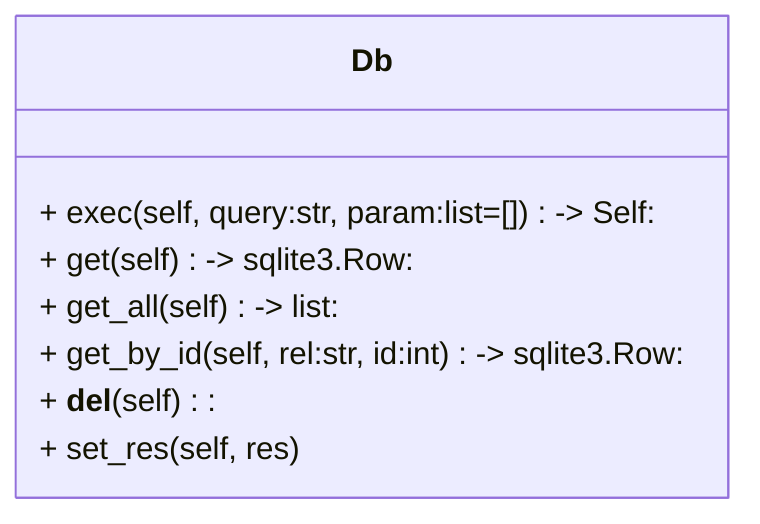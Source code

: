 classDiagram

    class Db{
        +  exec(self, query:str, param:list=[]) -> Self:
        +  get(self) -> sqlite3.Row:
        +  get_all(self) -> list:
        +  get_by_id(self, rel:str, id:int) -> sqlite3.Row:
        +  __del__(self):
        +  set_res(self, res)
    }